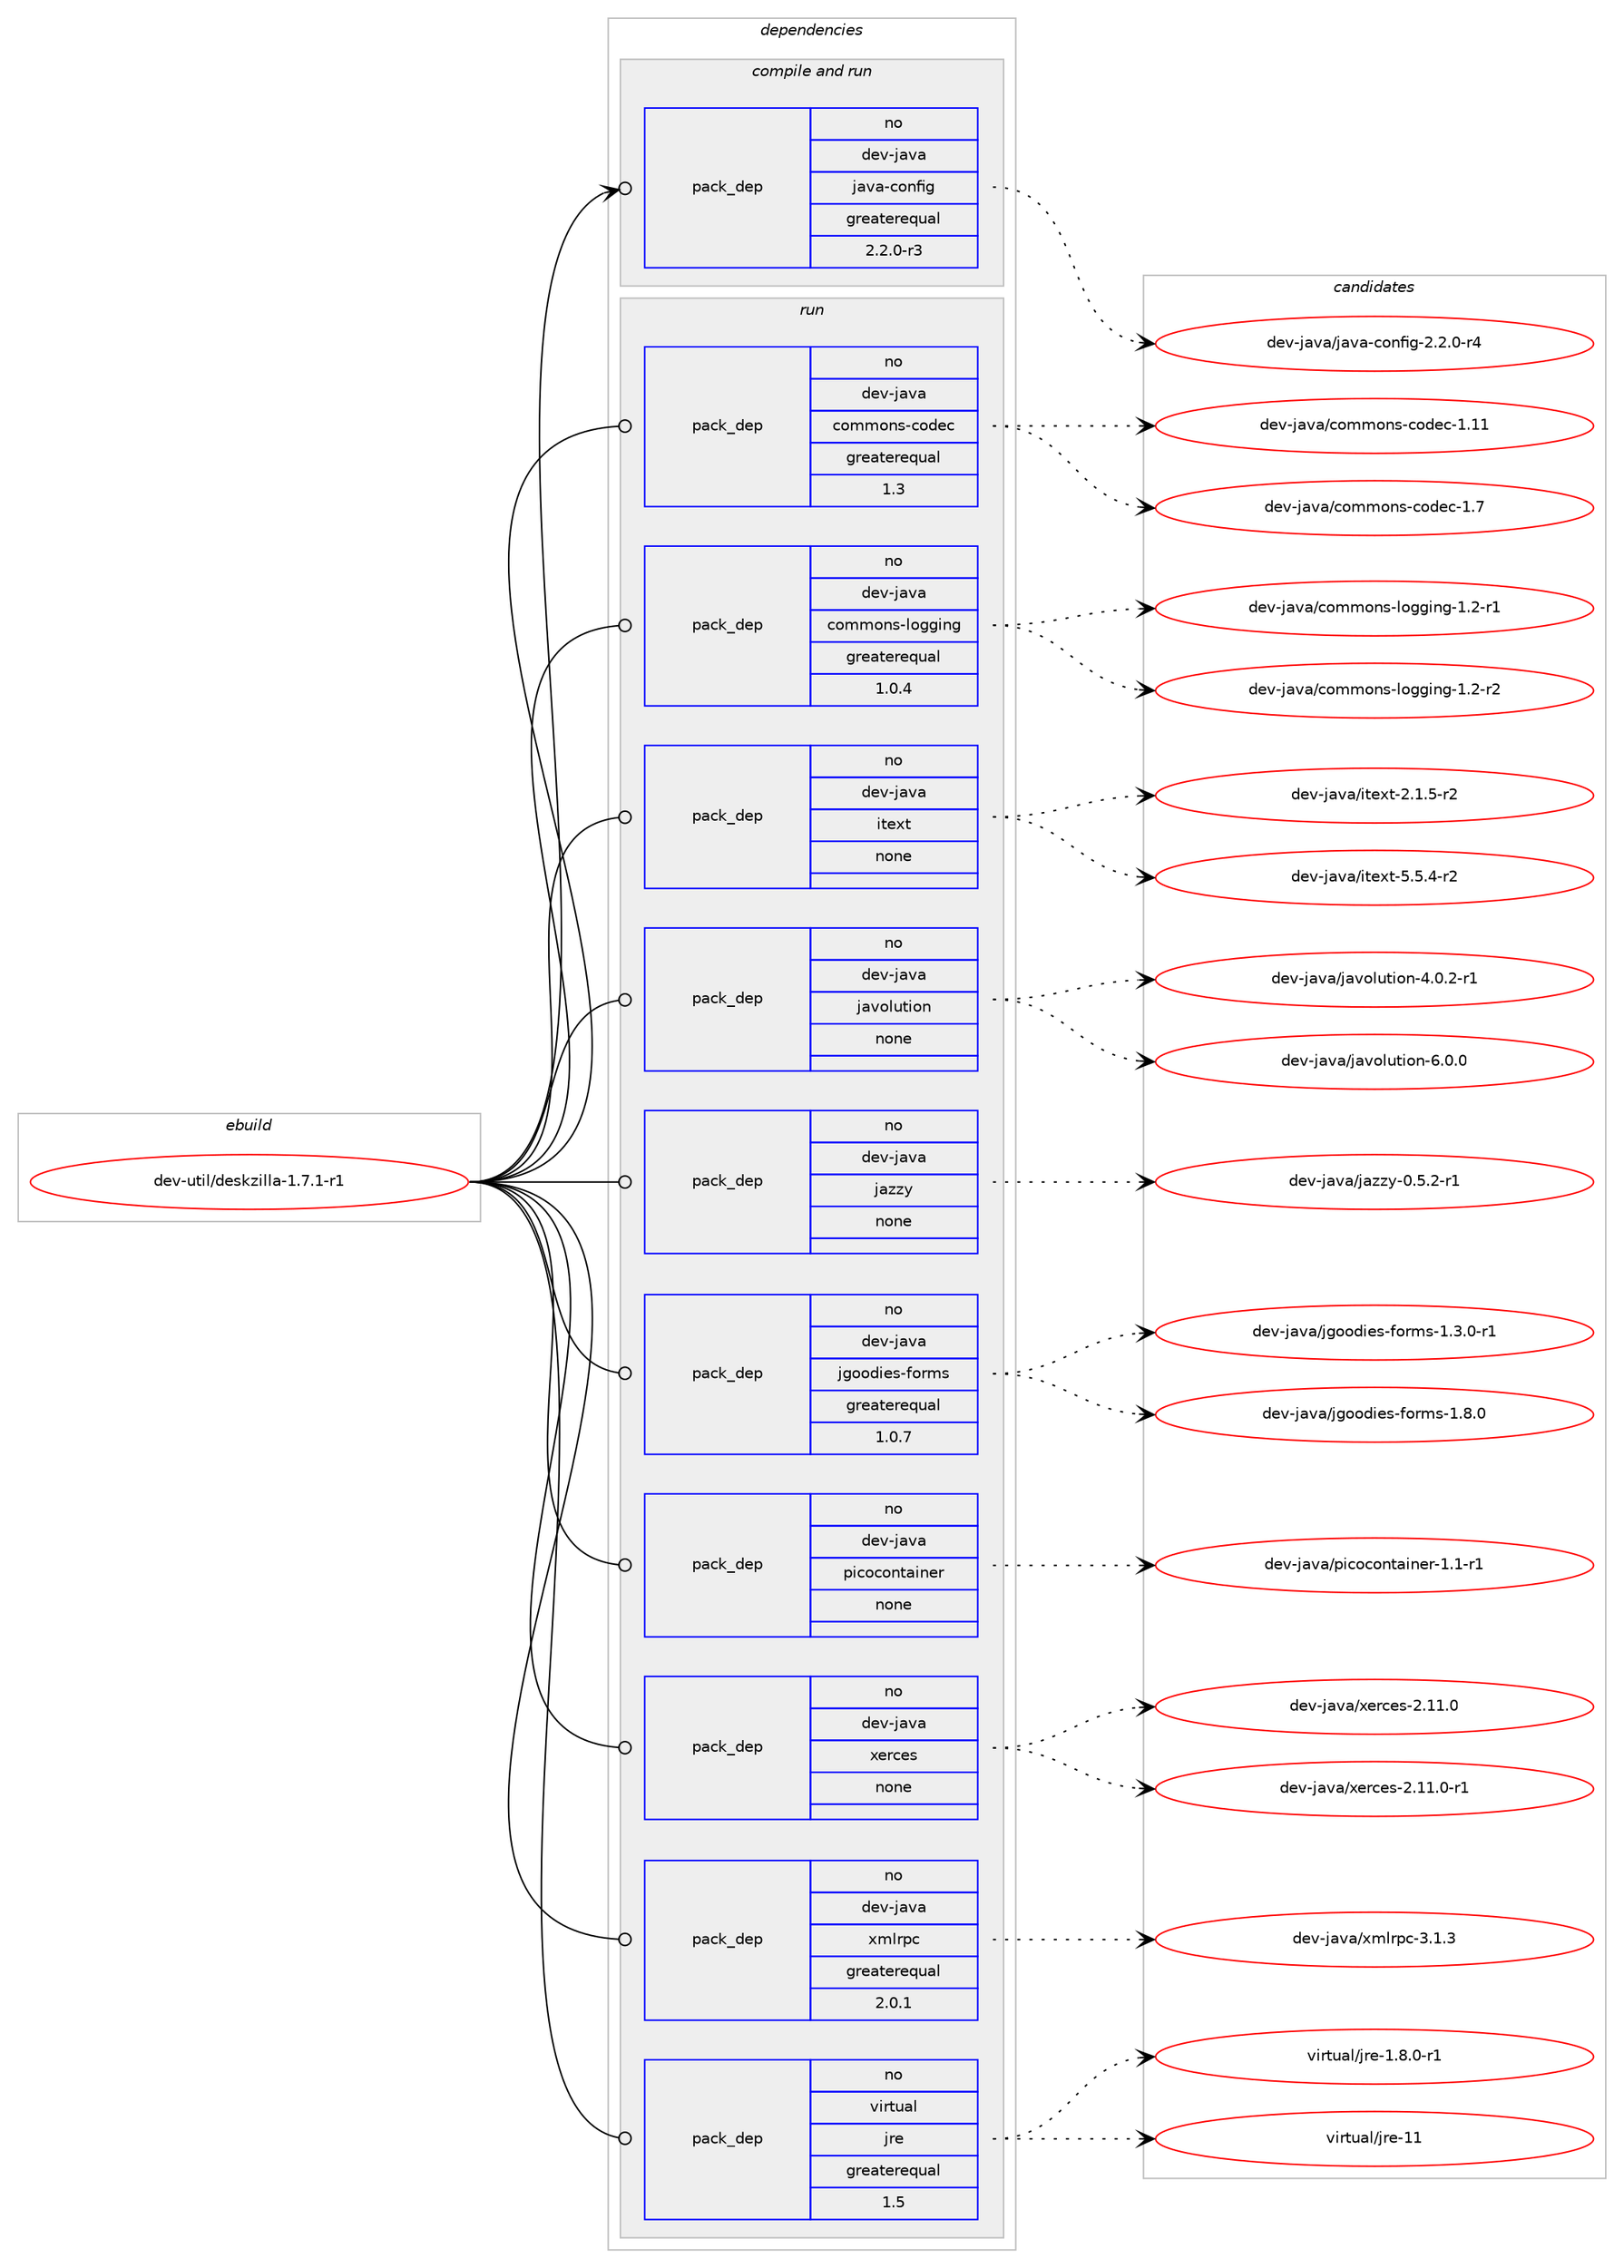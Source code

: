 digraph prolog {

# *************
# Graph options
# *************

newrank=true;
concentrate=true;
compound=true;
graph [rankdir=LR,fontname=Helvetica,fontsize=10,ranksep=1.5];#, ranksep=2.5, nodesep=0.2];
edge  [arrowhead=vee];
node  [fontname=Helvetica,fontsize=10];

# **********
# The ebuild
# **********

subgraph cluster_leftcol {
color=gray;
rank=same;
label=<<i>ebuild</i>>;
id [label="dev-util/deskzilla-1.7.1-r1", color=red, width=4, href="../dev-util/deskzilla-1.7.1-r1.svg"];
}

# ****************
# The dependencies
# ****************

subgraph cluster_midcol {
color=gray;
label=<<i>dependencies</i>>;
subgraph cluster_compile {
fillcolor="#eeeeee";
style=filled;
label=<<i>compile</i>>;
}
subgraph cluster_compileandrun {
fillcolor="#eeeeee";
style=filled;
label=<<i>compile and run</i>>;
subgraph pack1096606 {
dependency1544351 [label=<<TABLE BORDER="0" CELLBORDER="1" CELLSPACING="0" CELLPADDING="4" WIDTH="220"><TR><TD ROWSPAN="6" CELLPADDING="30">pack_dep</TD></TR><TR><TD WIDTH="110">no</TD></TR><TR><TD>dev-java</TD></TR><TR><TD>java-config</TD></TR><TR><TD>greaterequal</TD></TR><TR><TD>2.2.0-r3</TD></TR></TABLE>>, shape=none, color=blue];
}
id:e -> dependency1544351:w [weight=20,style="solid",arrowhead="odotvee"];
}
subgraph cluster_run {
fillcolor="#eeeeee";
style=filled;
label=<<i>run</i>>;
subgraph pack1096607 {
dependency1544352 [label=<<TABLE BORDER="0" CELLBORDER="1" CELLSPACING="0" CELLPADDING="4" WIDTH="220"><TR><TD ROWSPAN="6" CELLPADDING="30">pack_dep</TD></TR><TR><TD WIDTH="110">no</TD></TR><TR><TD>dev-java</TD></TR><TR><TD>commons-codec</TD></TR><TR><TD>greaterequal</TD></TR><TR><TD>1.3</TD></TR></TABLE>>, shape=none, color=blue];
}
id:e -> dependency1544352:w [weight=20,style="solid",arrowhead="odot"];
subgraph pack1096608 {
dependency1544353 [label=<<TABLE BORDER="0" CELLBORDER="1" CELLSPACING="0" CELLPADDING="4" WIDTH="220"><TR><TD ROWSPAN="6" CELLPADDING="30">pack_dep</TD></TR><TR><TD WIDTH="110">no</TD></TR><TR><TD>dev-java</TD></TR><TR><TD>commons-logging</TD></TR><TR><TD>greaterequal</TD></TR><TR><TD>1.0.4</TD></TR></TABLE>>, shape=none, color=blue];
}
id:e -> dependency1544353:w [weight=20,style="solid",arrowhead="odot"];
subgraph pack1096609 {
dependency1544354 [label=<<TABLE BORDER="0" CELLBORDER="1" CELLSPACING="0" CELLPADDING="4" WIDTH="220"><TR><TD ROWSPAN="6" CELLPADDING="30">pack_dep</TD></TR><TR><TD WIDTH="110">no</TD></TR><TR><TD>dev-java</TD></TR><TR><TD>itext</TD></TR><TR><TD>none</TD></TR><TR><TD></TD></TR></TABLE>>, shape=none, color=blue];
}
id:e -> dependency1544354:w [weight=20,style="solid",arrowhead="odot"];
subgraph pack1096610 {
dependency1544355 [label=<<TABLE BORDER="0" CELLBORDER="1" CELLSPACING="0" CELLPADDING="4" WIDTH="220"><TR><TD ROWSPAN="6" CELLPADDING="30">pack_dep</TD></TR><TR><TD WIDTH="110">no</TD></TR><TR><TD>dev-java</TD></TR><TR><TD>javolution</TD></TR><TR><TD>none</TD></TR><TR><TD></TD></TR></TABLE>>, shape=none, color=blue];
}
id:e -> dependency1544355:w [weight=20,style="solid",arrowhead="odot"];
subgraph pack1096611 {
dependency1544356 [label=<<TABLE BORDER="0" CELLBORDER="1" CELLSPACING="0" CELLPADDING="4" WIDTH="220"><TR><TD ROWSPAN="6" CELLPADDING="30">pack_dep</TD></TR><TR><TD WIDTH="110">no</TD></TR><TR><TD>dev-java</TD></TR><TR><TD>jazzy</TD></TR><TR><TD>none</TD></TR><TR><TD></TD></TR></TABLE>>, shape=none, color=blue];
}
id:e -> dependency1544356:w [weight=20,style="solid",arrowhead="odot"];
subgraph pack1096612 {
dependency1544357 [label=<<TABLE BORDER="0" CELLBORDER="1" CELLSPACING="0" CELLPADDING="4" WIDTH="220"><TR><TD ROWSPAN="6" CELLPADDING="30">pack_dep</TD></TR><TR><TD WIDTH="110">no</TD></TR><TR><TD>dev-java</TD></TR><TR><TD>jgoodies-forms</TD></TR><TR><TD>greaterequal</TD></TR><TR><TD>1.0.7</TD></TR></TABLE>>, shape=none, color=blue];
}
id:e -> dependency1544357:w [weight=20,style="solid",arrowhead="odot"];
subgraph pack1096613 {
dependency1544358 [label=<<TABLE BORDER="0" CELLBORDER="1" CELLSPACING="0" CELLPADDING="4" WIDTH="220"><TR><TD ROWSPAN="6" CELLPADDING="30">pack_dep</TD></TR><TR><TD WIDTH="110">no</TD></TR><TR><TD>dev-java</TD></TR><TR><TD>picocontainer</TD></TR><TR><TD>none</TD></TR><TR><TD></TD></TR></TABLE>>, shape=none, color=blue];
}
id:e -> dependency1544358:w [weight=20,style="solid",arrowhead="odot"];
subgraph pack1096614 {
dependency1544359 [label=<<TABLE BORDER="0" CELLBORDER="1" CELLSPACING="0" CELLPADDING="4" WIDTH="220"><TR><TD ROWSPAN="6" CELLPADDING="30">pack_dep</TD></TR><TR><TD WIDTH="110">no</TD></TR><TR><TD>dev-java</TD></TR><TR><TD>xerces</TD></TR><TR><TD>none</TD></TR><TR><TD></TD></TR></TABLE>>, shape=none, color=blue];
}
id:e -> dependency1544359:w [weight=20,style="solid",arrowhead="odot"];
subgraph pack1096615 {
dependency1544360 [label=<<TABLE BORDER="0" CELLBORDER="1" CELLSPACING="0" CELLPADDING="4" WIDTH="220"><TR><TD ROWSPAN="6" CELLPADDING="30">pack_dep</TD></TR><TR><TD WIDTH="110">no</TD></TR><TR><TD>dev-java</TD></TR><TR><TD>xmlrpc</TD></TR><TR><TD>greaterequal</TD></TR><TR><TD>2.0.1</TD></TR></TABLE>>, shape=none, color=blue];
}
id:e -> dependency1544360:w [weight=20,style="solid",arrowhead="odot"];
subgraph pack1096616 {
dependency1544361 [label=<<TABLE BORDER="0" CELLBORDER="1" CELLSPACING="0" CELLPADDING="4" WIDTH="220"><TR><TD ROWSPAN="6" CELLPADDING="30">pack_dep</TD></TR><TR><TD WIDTH="110">no</TD></TR><TR><TD>virtual</TD></TR><TR><TD>jre</TD></TR><TR><TD>greaterequal</TD></TR><TR><TD>1.5</TD></TR></TABLE>>, shape=none, color=blue];
}
id:e -> dependency1544361:w [weight=20,style="solid",arrowhead="odot"];
}
}

# **************
# The candidates
# **************

subgraph cluster_choices {
rank=same;
color=gray;
label=<<i>candidates</i>>;

subgraph choice1096606 {
color=black;
nodesep=1;
choice10010111845106971189747106971189745991111101021051034550465046484511452 [label="dev-java/java-config-2.2.0-r4", color=red, width=4,href="../dev-java/java-config-2.2.0-r4.svg"];
dependency1544351:e -> choice10010111845106971189747106971189745991111101021051034550465046484511452:w [style=dotted,weight="100"];
}
subgraph choice1096607 {
color=black;
nodesep=1;
choice10010111845106971189747991111091091111101154599111100101994549464949 [label="dev-java/commons-codec-1.11", color=red, width=4,href="../dev-java/commons-codec-1.11.svg"];
choice100101118451069711897479911110910911111011545991111001019945494655 [label="dev-java/commons-codec-1.7", color=red, width=4,href="../dev-java/commons-codec-1.7.svg"];
dependency1544352:e -> choice10010111845106971189747991111091091111101154599111100101994549464949:w [style=dotted,weight="100"];
dependency1544352:e -> choice100101118451069711897479911110910911111011545991111001019945494655:w [style=dotted,weight="100"];
}
subgraph choice1096608 {
color=black;
nodesep=1;
choice100101118451069711897479911110910911111011545108111103103105110103454946504511449 [label="dev-java/commons-logging-1.2-r1", color=red, width=4,href="../dev-java/commons-logging-1.2-r1.svg"];
choice100101118451069711897479911110910911111011545108111103103105110103454946504511450 [label="dev-java/commons-logging-1.2-r2", color=red, width=4,href="../dev-java/commons-logging-1.2-r2.svg"];
dependency1544353:e -> choice100101118451069711897479911110910911111011545108111103103105110103454946504511449:w [style=dotted,weight="100"];
dependency1544353:e -> choice100101118451069711897479911110910911111011545108111103103105110103454946504511450:w [style=dotted,weight="100"];
}
subgraph choice1096609 {
color=black;
nodesep=1;
choice100101118451069711897471051161011201164550464946534511450 [label="dev-java/itext-2.1.5-r2", color=red, width=4,href="../dev-java/itext-2.1.5-r2.svg"];
choice100101118451069711897471051161011201164553465346524511450 [label="dev-java/itext-5.5.4-r2", color=red, width=4,href="../dev-java/itext-5.5.4-r2.svg"];
dependency1544354:e -> choice100101118451069711897471051161011201164550464946534511450:w [style=dotted,weight="100"];
dependency1544354:e -> choice100101118451069711897471051161011201164553465346524511450:w [style=dotted,weight="100"];
}
subgraph choice1096610 {
color=black;
nodesep=1;
choice10010111845106971189747106971181111081171161051111104552464846504511449 [label="dev-java/javolution-4.0.2-r1", color=red, width=4,href="../dev-java/javolution-4.0.2-r1.svg"];
choice1001011184510697118974710697118111108117116105111110455446484648 [label="dev-java/javolution-6.0.0", color=red, width=4,href="../dev-java/javolution-6.0.0.svg"];
dependency1544355:e -> choice10010111845106971189747106971181111081171161051111104552464846504511449:w [style=dotted,weight="100"];
dependency1544355:e -> choice1001011184510697118974710697118111108117116105111110455446484648:w [style=dotted,weight="100"];
}
subgraph choice1096611 {
color=black;
nodesep=1;
choice10010111845106971189747106971221221214548465346504511449 [label="dev-java/jazzy-0.5.2-r1", color=red, width=4,href="../dev-java/jazzy-0.5.2-r1.svg"];
dependency1544356:e -> choice10010111845106971189747106971221221214548465346504511449:w [style=dotted,weight="100"];
}
subgraph choice1096612 {
color=black;
nodesep=1;
choice10010111845106971189747106103111111100105101115451021111141091154549465146484511449 [label="dev-java/jgoodies-forms-1.3.0-r1", color=red, width=4,href="../dev-java/jgoodies-forms-1.3.0-r1.svg"];
choice1001011184510697118974710610311111110010510111545102111114109115454946564648 [label="dev-java/jgoodies-forms-1.8.0", color=red, width=4,href="../dev-java/jgoodies-forms-1.8.0.svg"];
dependency1544357:e -> choice10010111845106971189747106103111111100105101115451021111141091154549465146484511449:w [style=dotted,weight="100"];
dependency1544357:e -> choice1001011184510697118974710610311111110010510111545102111114109115454946564648:w [style=dotted,weight="100"];
}
subgraph choice1096613 {
color=black;
nodesep=1;
choice10010111845106971189747112105991119911111011697105110101114454946494511449 [label="dev-java/picocontainer-1.1-r1", color=red, width=4,href="../dev-java/picocontainer-1.1-r1.svg"];
dependency1544358:e -> choice10010111845106971189747112105991119911111011697105110101114454946494511449:w [style=dotted,weight="100"];
}
subgraph choice1096614 {
color=black;
nodesep=1;
choice100101118451069711897471201011149910111545504649494648 [label="dev-java/xerces-2.11.0", color=red, width=4,href="../dev-java/xerces-2.11.0.svg"];
choice1001011184510697118974712010111499101115455046494946484511449 [label="dev-java/xerces-2.11.0-r1", color=red, width=4,href="../dev-java/xerces-2.11.0-r1.svg"];
dependency1544359:e -> choice100101118451069711897471201011149910111545504649494648:w [style=dotted,weight="100"];
dependency1544359:e -> choice1001011184510697118974712010111499101115455046494946484511449:w [style=dotted,weight="100"];
}
subgraph choice1096615 {
color=black;
nodesep=1;
choice1001011184510697118974712010910811411299455146494651 [label="dev-java/xmlrpc-3.1.3", color=red, width=4,href="../dev-java/xmlrpc-3.1.3.svg"];
dependency1544360:e -> choice1001011184510697118974712010910811411299455146494651:w [style=dotted,weight="100"];
}
subgraph choice1096616 {
color=black;
nodesep=1;
choice11810511411611797108471061141014549465646484511449 [label="virtual/jre-1.8.0-r1", color=red, width=4,href="../virtual/jre-1.8.0-r1.svg"];
choice1181051141161179710847106114101454949 [label="virtual/jre-11", color=red, width=4,href="../virtual/jre-11.svg"];
dependency1544361:e -> choice11810511411611797108471061141014549465646484511449:w [style=dotted,weight="100"];
dependency1544361:e -> choice1181051141161179710847106114101454949:w [style=dotted,weight="100"];
}
}

}
